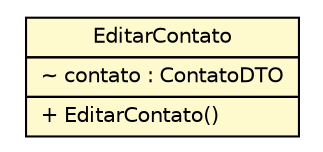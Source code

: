 #!/usr/local/bin/dot
#
# Class diagram 
# Generated by UMLGraph version 5.1 (http://www.umlgraph.org/)
#

digraph G {
	edge [fontname="Helvetica",fontsize=10,labelfontname="Helvetica",labelfontsize=10];
	node [fontname="Helvetica",fontsize=10,shape=plaintext];
	nodesep=0.25;
	ranksep=0.5;
	// br.net.meditec.client.events.EditarContato
	c3510 [label=<<table title="br.net.meditec.client.events.EditarContato" border="0" cellborder="1" cellspacing="0" cellpadding="2" port="p" bgcolor="lemonChiffon" href="./EditarContato.html">
		<tr><td><table border="0" cellspacing="0" cellpadding="1">
<tr><td align="center" balign="center"> EditarContato </td></tr>
		</table></td></tr>
		<tr><td><table border="0" cellspacing="0" cellpadding="1">
<tr><td align="left" balign="left"> ~ contato : ContatoDTO </td></tr>
		</table></td></tr>
		<tr><td><table border="0" cellspacing="0" cellpadding="1">
<tr><td align="left" balign="left"> + EditarContato() </td></tr>
		</table></td></tr>
		</table>>, fontname="Helvetica", fontcolor="black", fontsize=10.0];
}


